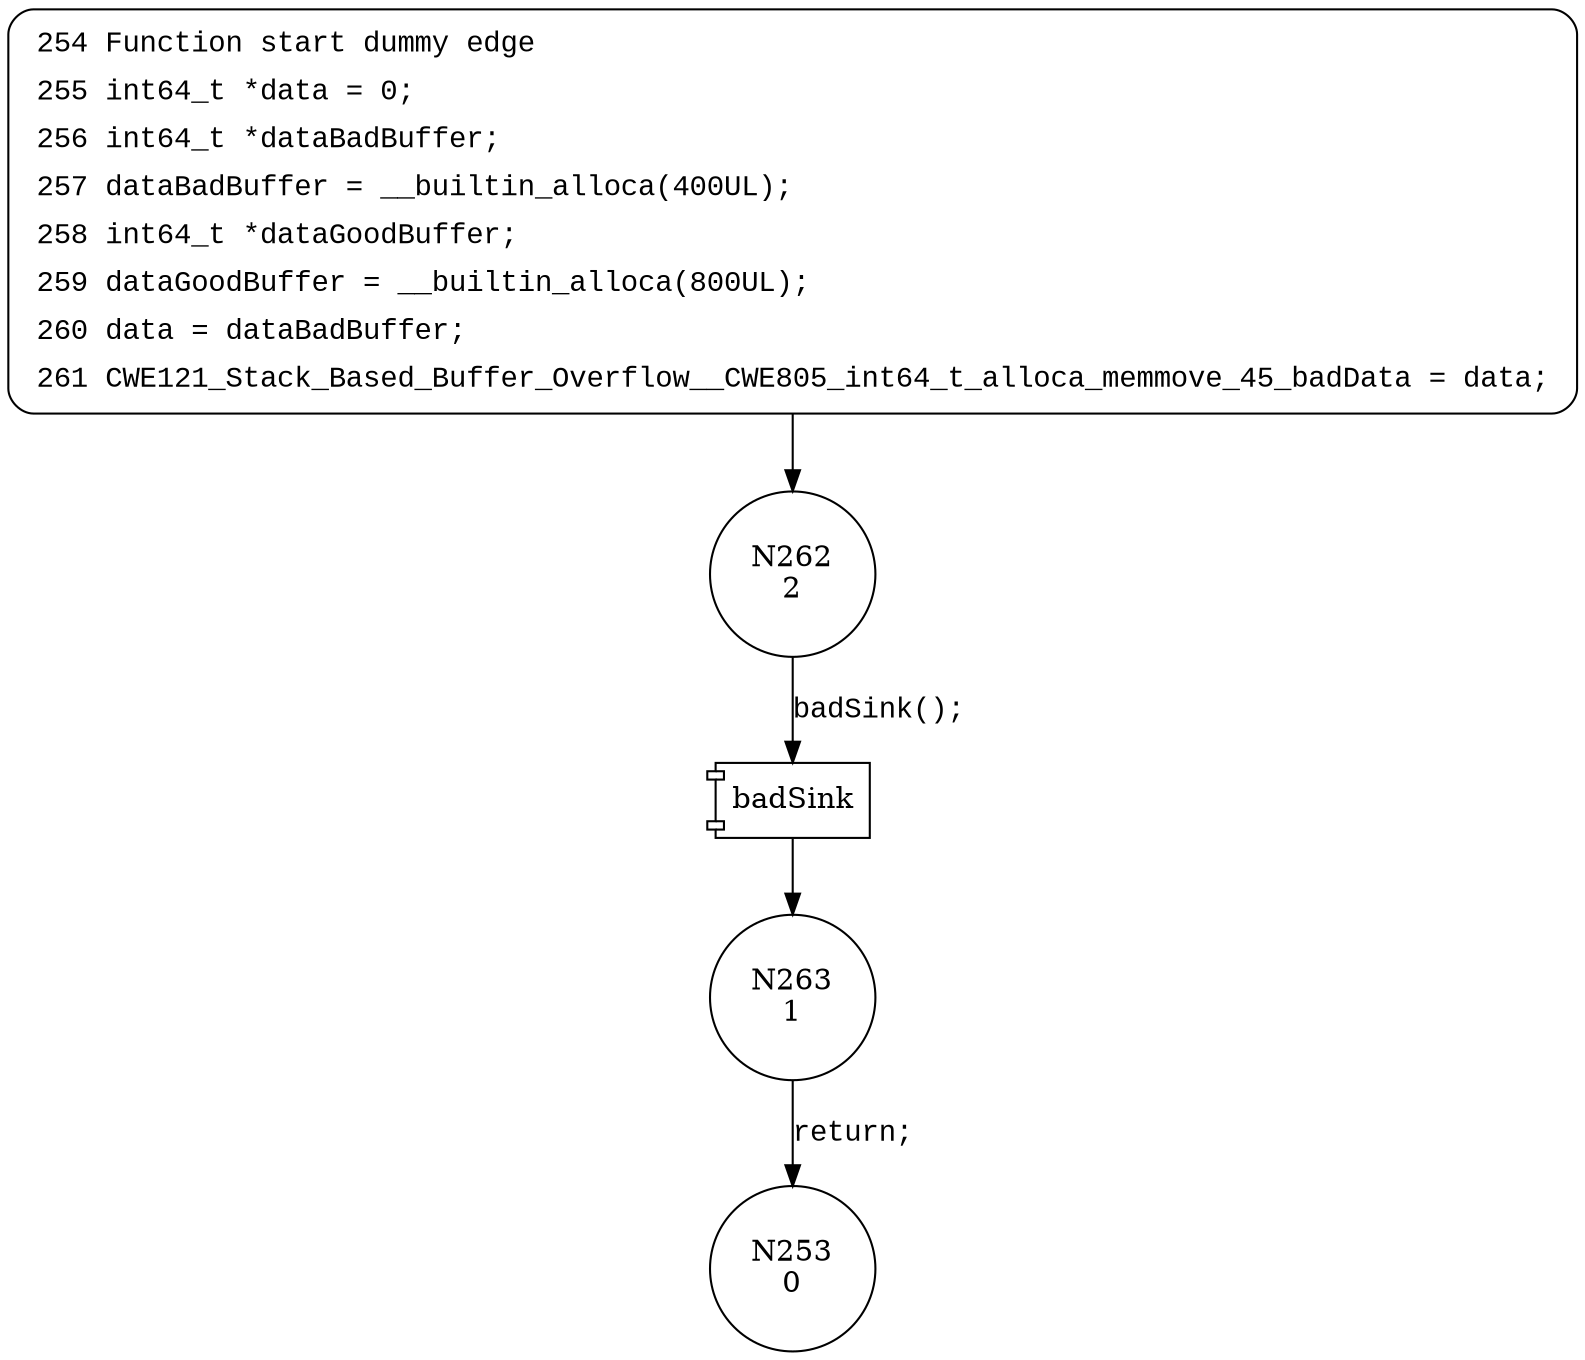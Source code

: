 digraph CWE121_Stack_Based_Buffer_Overflow__CWE805_int64_t_alloca_memmove_45_bad {
262 [shape="circle" label="N262\n2"]
263 [shape="circle" label="N263\n1"]
253 [shape="circle" label="N253\n0"]
254 [style="filled,bold" penwidth="1" fillcolor="white" fontname="Courier New" shape="Mrecord" label=<<table border="0" cellborder="0" cellpadding="3" bgcolor="white"><tr><td align="right">254</td><td align="left">Function start dummy edge</td></tr><tr><td align="right">255</td><td align="left">int64_t *data = 0;</td></tr><tr><td align="right">256</td><td align="left">int64_t *dataBadBuffer;</td></tr><tr><td align="right">257</td><td align="left">dataBadBuffer = __builtin_alloca(400UL);</td></tr><tr><td align="right">258</td><td align="left">int64_t *dataGoodBuffer;</td></tr><tr><td align="right">259</td><td align="left">dataGoodBuffer = __builtin_alloca(800UL);</td></tr><tr><td align="right">260</td><td align="left">data = dataBadBuffer;</td></tr><tr><td align="right">261</td><td align="left">CWE121_Stack_Based_Buffer_Overflow__CWE805_int64_t_alloca_memmove_45_badData = data;</td></tr></table>>]
254 -> 262[label=""]
100006 [shape="component" label="badSink"]
262 -> 100006 [label="badSink();" fontname="Courier New"]
100006 -> 263 [label="" fontname="Courier New"]
263 -> 253 [label="return;" fontname="Courier New"]
}